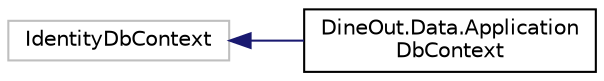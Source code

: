 digraph "Graphical Class Hierarchy"
{
 // LATEX_PDF_SIZE
  edge [fontname="Helvetica",fontsize="10",labelfontname="Helvetica",labelfontsize="10"];
  node [fontname="Helvetica",fontsize="10",shape=record];
  rankdir="LR";
  Node59 [label="IdentityDbContext",height=0.2,width=0.4,color="grey75", fillcolor="white", style="filled",tooltip=" "];
  Node59 -> Node0 [dir="back",color="midnightblue",fontsize="10",style="solid",fontname="Helvetica"];
  Node0 [label="DineOut.Data.Application\lDbContext",height=0.2,width=0.4,color="black", fillcolor="white", style="filled",URL="$class_dine_out_1_1_data_1_1_application_db_context.html",tooltip=" "];
}

